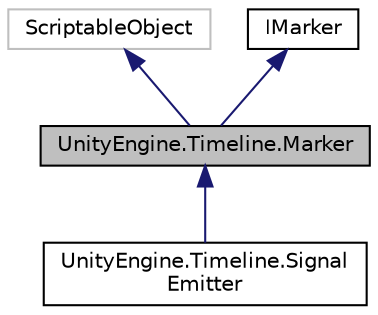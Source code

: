 digraph "UnityEngine.Timeline.Marker"
{
 // LATEX_PDF_SIZE
  edge [fontname="Helvetica",fontsize="10",labelfontname="Helvetica",labelfontsize="10"];
  node [fontname="Helvetica",fontsize="10",shape=record];
  Node1 [label="UnityEngine.Timeline.Marker",height=0.2,width=0.4,color="black", fillcolor="grey75", style="filled", fontcolor="black",tooltip="Use Marker as a base class when creating a custom marker."];
  Node2 -> Node1 [dir="back",color="midnightblue",fontsize="10",style="solid",fontname="Helvetica"];
  Node2 [label="ScriptableObject",height=0.2,width=0.4,color="grey75", fillcolor="white", style="filled",tooltip=" "];
  Node3 -> Node1 [dir="back",color="midnightblue",fontsize="10",style="solid",fontname="Helvetica"];
  Node3 [label="IMarker",height=0.2,width=0.4,color="black", fillcolor="white", style="filled",URL="$interface_unity_engine_1_1_timeline_1_1_i_marker.html",tooltip="Interface implemented by markers."];
  Node1 -> Node4 [dir="back",color="midnightblue",fontsize="10",style="solid",fontname="Helvetica"];
  Node4 [label="UnityEngine.Timeline.Signal\lEmitter",height=0.2,width=0.4,color="black", fillcolor="white", style="filled",URL="$class_unity_engine_1_1_timeline_1_1_signal_emitter.html",tooltip="Marker that emits a signal to a SignalReceiver."];
}
